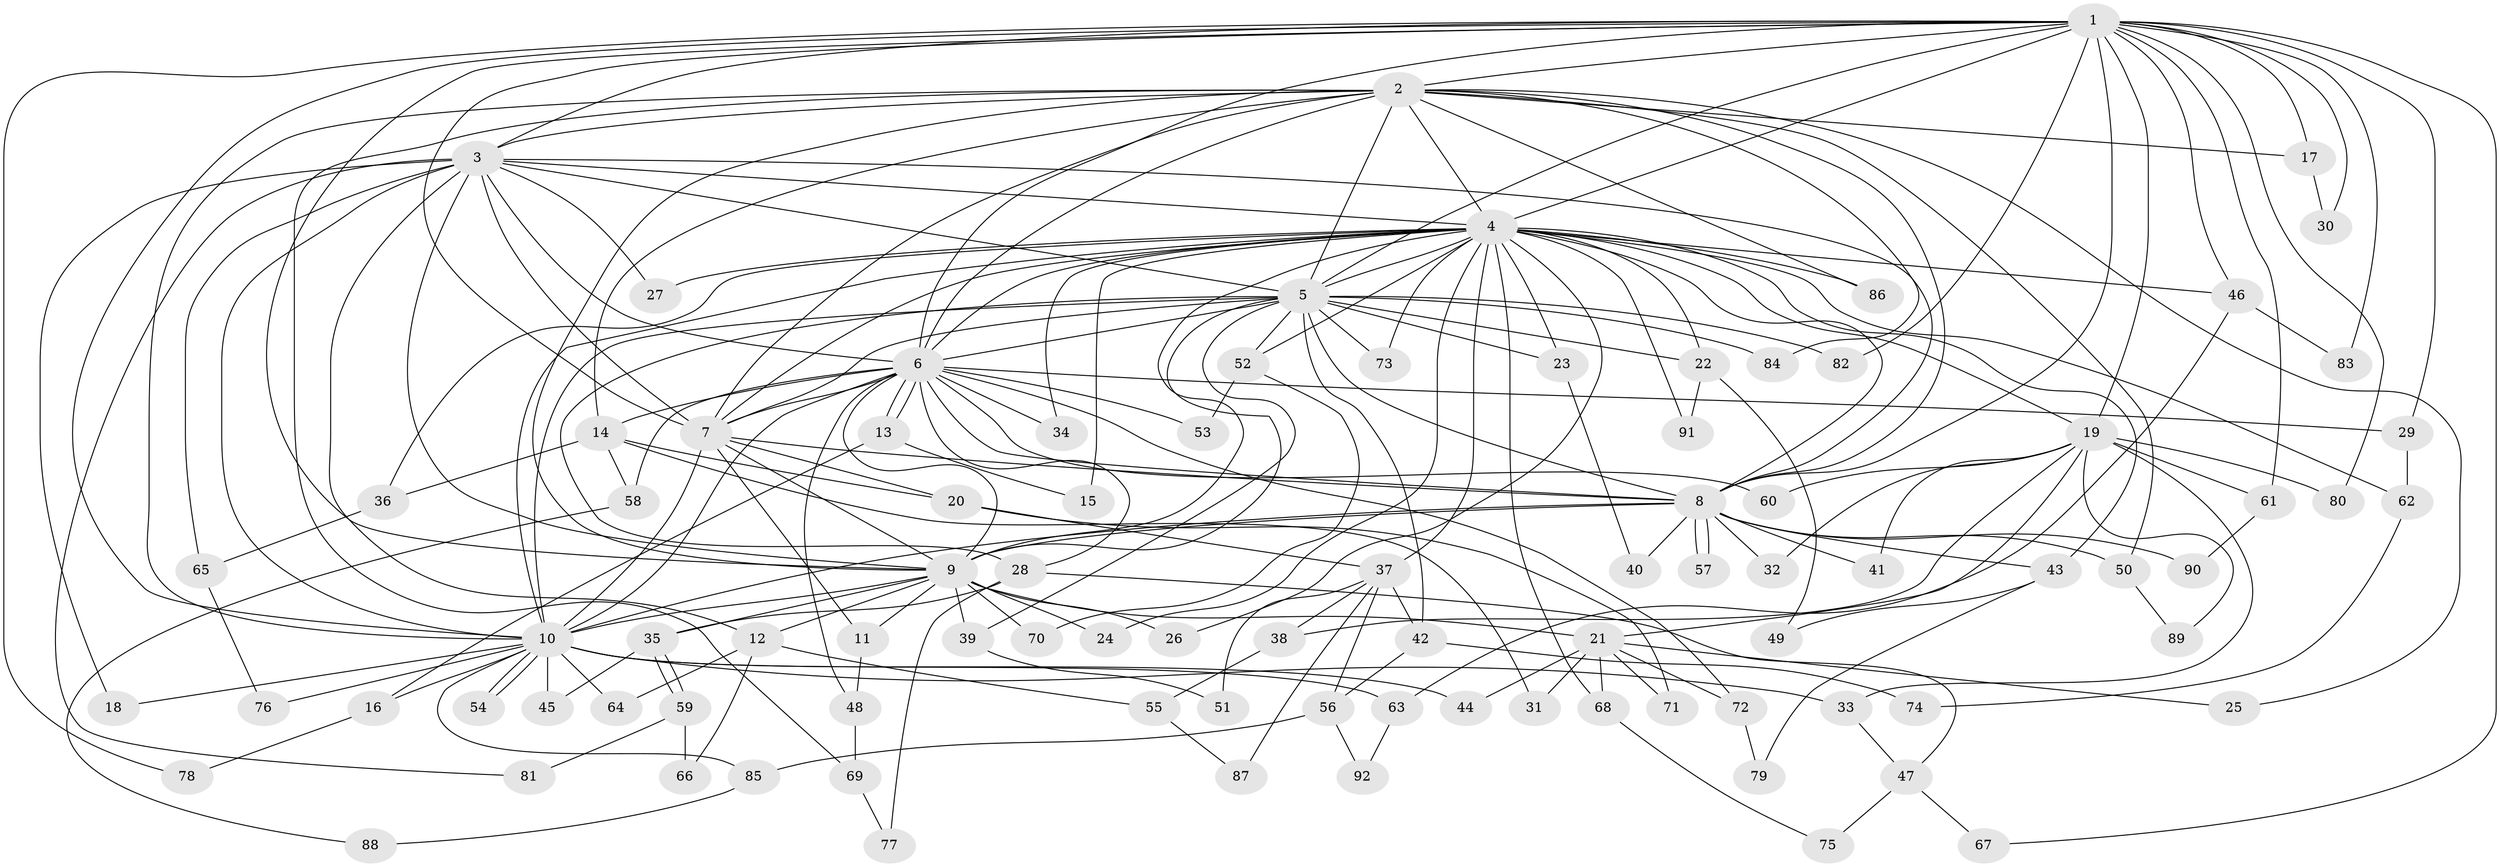 // coarse degree distribution, {31: 0.015625, 12: 0.015625, 14: 0.03125, 18: 0.03125, 15: 0.03125, 3: 0.25, 5: 0.046875, 6: 0.015625, 2: 0.40625, 11: 0.015625, 9: 0.015625, 8: 0.015625, 4: 0.109375}
// Generated by graph-tools (version 1.1) at 2025/51/02/27/25 19:51:49]
// undirected, 92 vertices, 209 edges
graph export_dot {
graph [start="1"]
  node [color=gray90,style=filled];
  1;
  2;
  3;
  4;
  5;
  6;
  7;
  8;
  9;
  10;
  11;
  12;
  13;
  14;
  15;
  16;
  17;
  18;
  19;
  20;
  21;
  22;
  23;
  24;
  25;
  26;
  27;
  28;
  29;
  30;
  31;
  32;
  33;
  34;
  35;
  36;
  37;
  38;
  39;
  40;
  41;
  42;
  43;
  44;
  45;
  46;
  47;
  48;
  49;
  50;
  51;
  52;
  53;
  54;
  55;
  56;
  57;
  58;
  59;
  60;
  61;
  62;
  63;
  64;
  65;
  66;
  67;
  68;
  69;
  70;
  71;
  72;
  73;
  74;
  75;
  76;
  77;
  78;
  79;
  80;
  81;
  82;
  83;
  84;
  85;
  86;
  87;
  88;
  89;
  90;
  91;
  92;
  1 -- 2;
  1 -- 3;
  1 -- 4;
  1 -- 5;
  1 -- 6;
  1 -- 7;
  1 -- 8;
  1 -- 9;
  1 -- 10;
  1 -- 17;
  1 -- 19;
  1 -- 29;
  1 -- 30;
  1 -- 46;
  1 -- 61;
  1 -- 67;
  1 -- 78;
  1 -- 80;
  1 -- 82;
  1 -- 83;
  2 -- 3;
  2 -- 4;
  2 -- 5;
  2 -- 6;
  2 -- 7;
  2 -- 8;
  2 -- 9;
  2 -- 10;
  2 -- 14;
  2 -- 17;
  2 -- 25;
  2 -- 50;
  2 -- 69;
  2 -- 84;
  2 -- 86;
  3 -- 4;
  3 -- 5;
  3 -- 6;
  3 -- 7;
  3 -- 8;
  3 -- 9;
  3 -- 10;
  3 -- 12;
  3 -- 18;
  3 -- 27;
  3 -- 65;
  3 -- 81;
  4 -- 5;
  4 -- 6;
  4 -- 7;
  4 -- 8;
  4 -- 9;
  4 -- 10;
  4 -- 15;
  4 -- 19;
  4 -- 22;
  4 -- 23;
  4 -- 24;
  4 -- 26;
  4 -- 27;
  4 -- 34;
  4 -- 36;
  4 -- 37;
  4 -- 43;
  4 -- 46;
  4 -- 52;
  4 -- 62;
  4 -- 68;
  4 -- 73;
  4 -- 86;
  4 -- 91;
  5 -- 6;
  5 -- 7;
  5 -- 8;
  5 -- 9;
  5 -- 10;
  5 -- 22;
  5 -- 23;
  5 -- 28;
  5 -- 39;
  5 -- 42;
  5 -- 52;
  5 -- 73;
  5 -- 82;
  5 -- 84;
  6 -- 7;
  6 -- 8;
  6 -- 9;
  6 -- 10;
  6 -- 13;
  6 -- 13;
  6 -- 14;
  6 -- 28;
  6 -- 29;
  6 -- 34;
  6 -- 48;
  6 -- 53;
  6 -- 58;
  6 -- 60;
  6 -- 72;
  7 -- 8;
  7 -- 9;
  7 -- 10;
  7 -- 11;
  7 -- 20;
  8 -- 9;
  8 -- 10;
  8 -- 32;
  8 -- 40;
  8 -- 41;
  8 -- 43;
  8 -- 50;
  8 -- 57;
  8 -- 57;
  8 -- 90;
  9 -- 10;
  9 -- 11;
  9 -- 12;
  9 -- 21;
  9 -- 24;
  9 -- 26;
  9 -- 35;
  9 -- 39;
  9 -- 70;
  10 -- 16;
  10 -- 18;
  10 -- 33;
  10 -- 44;
  10 -- 45;
  10 -- 54;
  10 -- 54;
  10 -- 63;
  10 -- 64;
  10 -- 76;
  10 -- 85;
  11 -- 48;
  12 -- 55;
  12 -- 64;
  12 -- 66;
  13 -- 15;
  13 -- 16;
  14 -- 20;
  14 -- 31;
  14 -- 36;
  14 -- 58;
  16 -- 78;
  17 -- 30;
  19 -- 21;
  19 -- 32;
  19 -- 33;
  19 -- 38;
  19 -- 41;
  19 -- 60;
  19 -- 61;
  19 -- 80;
  19 -- 89;
  20 -- 37;
  20 -- 71;
  21 -- 25;
  21 -- 31;
  21 -- 44;
  21 -- 68;
  21 -- 71;
  21 -- 72;
  22 -- 49;
  22 -- 91;
  23 -- 40;
  28 -- 35;
  28 -- 47;
  28 -- 77;
  29 -- 62;
  33 -- 47;
  35 -- 45;
  35 -- 59;
  35 -- 59;
  36 -- 65;
  37 -- 38;
  37 -- 42;
  37 -- 51;
  37 -- 56;
  37 -- 87;
  38 -- 55;
  39 -- 51;
  42 -- 56;
  42 -- 74;
  43 -- 49;
  43 -- 79;
  46 -- 63;
  46 -- 83;
  47 -- 67;
  47 -- 75;
  48 -- 69;
  50 -- 89;
  52 -- 53;
  52 -- 70;
  55 -- 87;
  56 -- 85;
  56 -- 92;
  58 -- 88;
  59 -- 66;
  59 -- 81;
  61 -- 90;
  62 -- 74;
  63 -- 92;
  65 -- 76;
  68 -- 75;
  69 -- 77;
  72 -- 79;
  85 -- 88;
}
